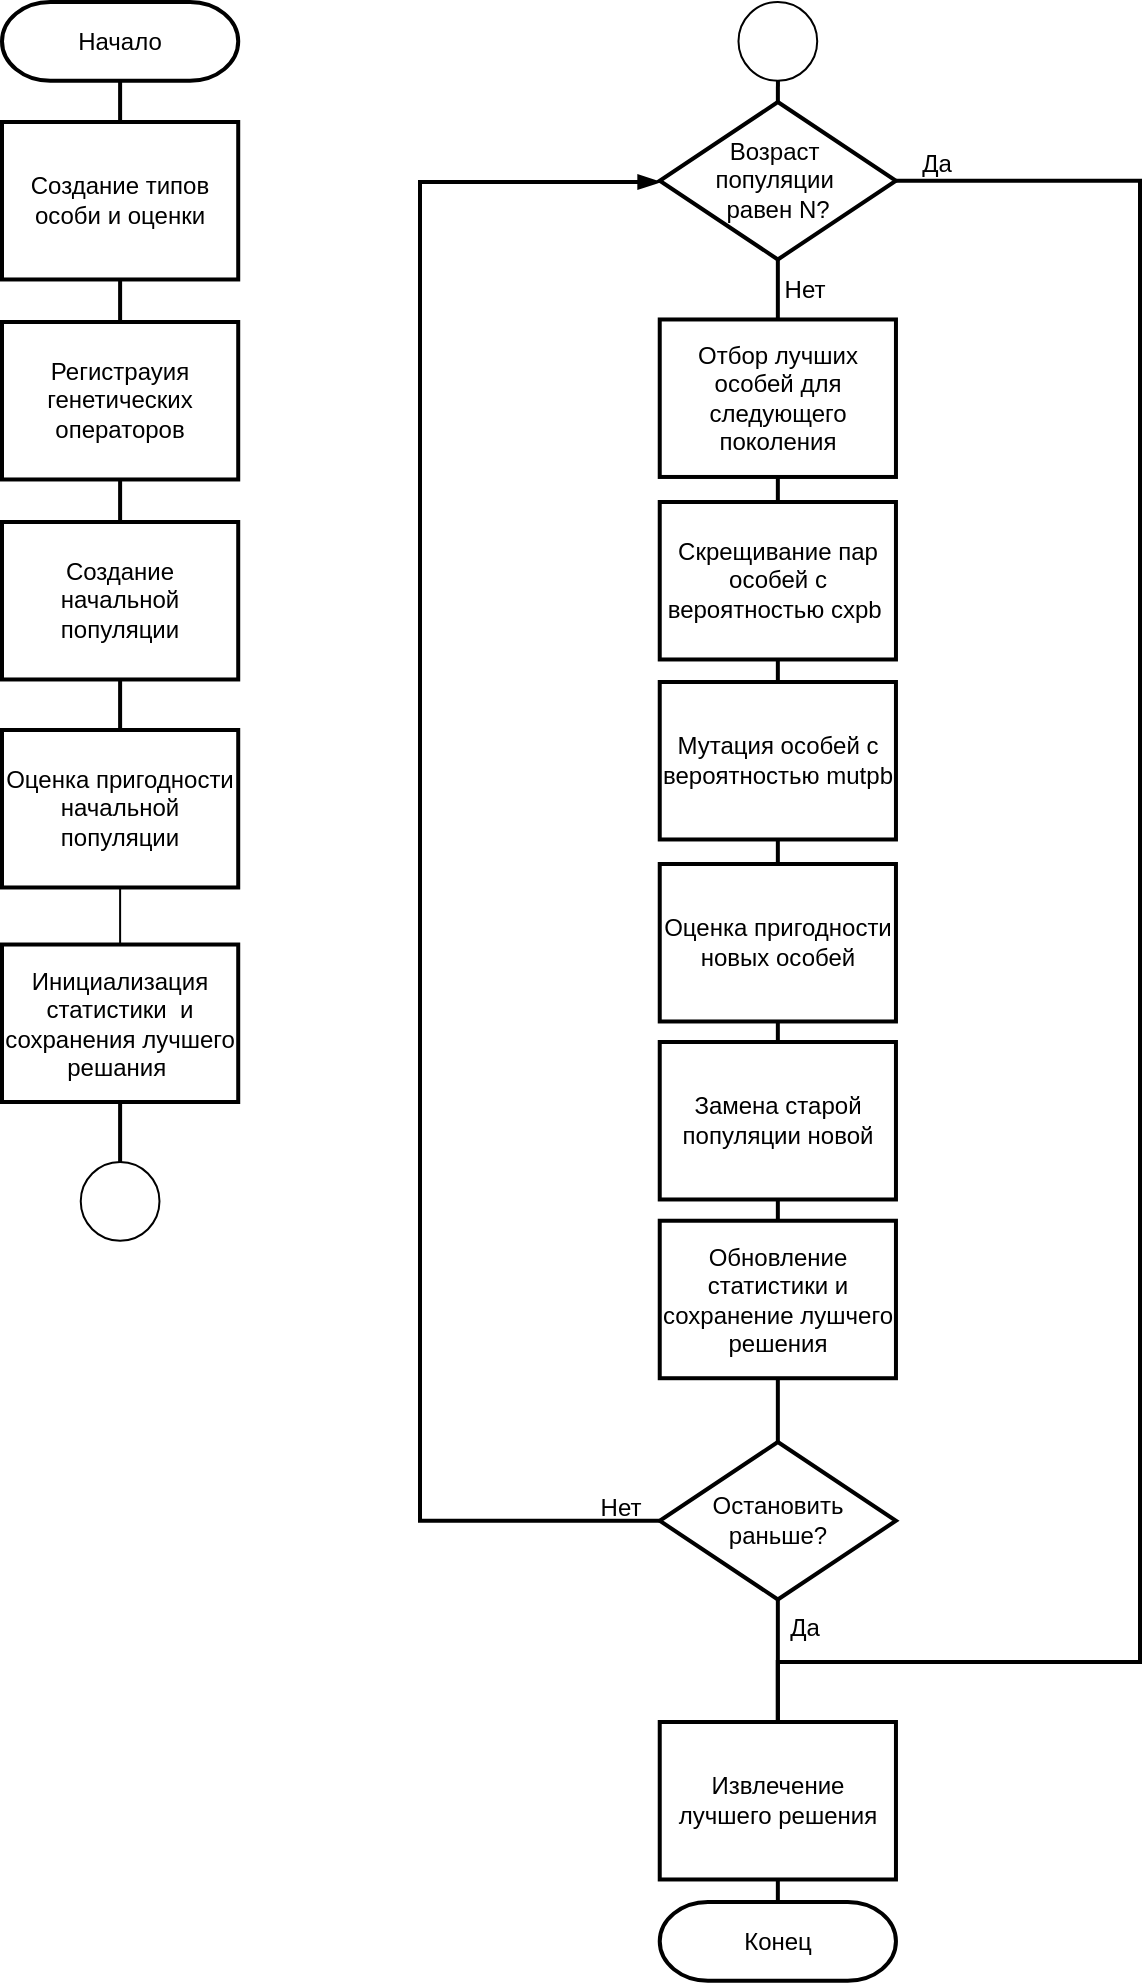 <mxfile>
    <diagram id="cA_NNs_CJCysyV5ECCQ1" name="Page-1">
        <mxGraphModel dx="-30" dy="1298" grid="1" gridSize="10" guides="1" tooltips="1" connect="1" arrows="1" fold="1" page="1" pageScale="1" pageWidth="827" pageHeight="1169" math="0" shadow="0">
            <root>
                <mxCell id="0"/>
                <mxCell id="1" parent="0"/>
                <mxCell id="160" style="edgeStyle=none;html=1;exitX=0.5;exitY=1;exitDx=0;exitDy=0;exitPerimeter=0;entryX=0.5;entryY=0;entryDx=0;entryDy=0;endArrow=none;endFill=0;strokeWidth=2;" parent="1" source="138" target="140" edge="1">
                    <mxGeometry relative="1" as="geometry"/>
                </mxCell>
                <mxCell id="138" value="&lt;div&gt;Начало&lt;/div&gt;" style="strokeWidth=2;html=1;shape=stencil(xVXBboMwDP0ajkxAtK49Tqw79rJJO7vUpVFDgpysdH+/0IBaoDCayyQO+Bne83NsJWCpPkCJQRJJKDBgb0GSfCIVXIJRZAObOTh4EbmwcuFq6ULQJWbGYScgDluBLqMNqSNWfGcaBi4PSNzUWbYOolf7Tf2wNFNSWhKupO5kbvKWDLi0/0ZnRxY9PTuZnyZ2UWkVCjRIHfRqbuOAIHn3VornKX14KHUdtbp/KX09rhT7Ka19uhf3xeKZHdx4GLsjt1zNPDAvuZb9cXdezRzIzXY3IsdSi4wtIEu3kB1zUt9yd7fIEurlHiTadKFOeK2+P99T/lsGweUNw8vycQagzL5QrwZqKFgTn0M4cx2SMlC3ocMvgHIMLU+4F5B3UrpCLG/g5uzvl7vwcNzr2TyKf7Tsc8aZUBonNsHigzm7oCPDydK9IpyY2j0Xwt1OYwsxILig7q68AL8=);whiteSpace=wrap;aspect=fixed;" parent="1" vertex="1">
                    <mxGeometry x="890" width="118.11" height="39.37" as="geometry"/>
                </mxCell>
                <mxCell id="139" value="&lt;div&gt;Конец&lt;/div&gt;" style="strokeWidth=2;html=1;shape=stencil(xVXBboMwDP0ajkxAtK49Tqw79rJJO7vUpVFDgpysdH+/0IBaoDCayyQO+Bne83NsJWCpPkCJQRJJKDBgb0GSfCIVXIJRZAObOTh4EbmwcuFq6ULQJWbGYScgDluBLqMNqSNWfGcaBi4PSNzUWbYOolf7Tf2wNFNSWhKupO5kbvKWDLi0/0ZnRxY9PTuZnyZ2UWkVCjRIHfRqbuOAIHn3VornKX14KHUdtbp/KX09rhT7Ka19uhf3xeKZHdx4GLsjt1zNPDAvuZb9cXdezRzIzXY3IsdSi4wtIEu3kB1zUt9yd7fIEurlHiTadKFOeK2+P99T/lsGweUNw8vycQagzL5QrwZqKFgTn0M4cx2SMlC3ocMvgHIMLU+4F5B3UrpCLG/g5uzvl7vwcNzr2TyKf7Tsc8aZUBonNsHigzm7oCPDydK9IpyY2j0Xwt1OYwsxILig7q68AL8=);whiteSpace=wrap;aspect=fixed;" parent="1" vertex="1">
                    <mxGeometry x="1218.87" y="950" width="118.11" height="39.37" as="geometry"/>
                </mxCell>
                <mxCell id="161" style="edgeStyle=none;html=1;exitX=0.5;exitY=1;exitDx=0;exitDy=0;entryX=0.5;entryY=0;entryDx=0;entryDy=0;endArrow=none;endFill=0;strokeWidth=2;" parent="1" source="140" target="141" edge="1">
                    <mxGeometry relative="1" as="geometry"/>
                </mxCell>
                <mxCell id="140" value="Создание типов особи и оценки" style="rounded=0;whiteSpace=wrap;html=1;aspect=fixed;strokeWidth=2;" parent="1" vertex="1">
                    <mxGeometry x="890" y="60.0" width="118.11" height="78.74" as="geometry"/>
                </mxCell>
                <mxCell id="162" style="edgeStyle=none;html=1;exitX=0.5;exitY=1;exitDx=0;exitDy=0;entryX=0.5;entryY=0;entryDx=0;entryDy=0;endArrow=none;endFill=0;strokeWidth=2;" parent="1" source="141" target="142" edge="1">
                    <mxGeometry relative="1" as="geometry"/>
                </mxCell>
                <mxCell id="141" value="Регистрауия генетических операторов" style="rounded=0;whiteSpace=wrap;html=1;aspect=fixed;strokeWidth=2;" parent="1" vertex="1">
                    <mxGeometry x="890" y="160" width="118.11" height="78.74" as="geometry"/>
                </mxCell>
                <mxCell id="163" style="edgeStyle=none;html=1;exitX=0.5;exitY=1;exitDx=0;exitDy=0;entryX=0.5;entryY=0;entryDx=0;entryDy=0;endArrow=none;endFill=0;strokeWidth=2;" parent="1" source="142" target="143" edge="1">
                    <mxGeometry relative="1" as="geometry"/>
                </mxCell>
                <mxCell id="142" value="Создание начальной популяции" style="rounded=0;whiteSpace=wrap;html=1;aspect=fixed;strokeWidth=2;" parent="1" vertex="1">
                    <mxGeometry x="890" y="260" width="118.11" height="78.74" as="geometry"/>
                </mxCell>
                <mxCell id="164" style="edgeStyle=none;html=1;exitX=0.5;exitY=1;exitDx=0;exitDy=0;endArrow=none;endFill=0;strokeWidth=2;entryX=0.5;entryY=0;entryDx=0;entryDy=0;" parent="1" source="184" target="178" edge="1">
                    <mxGeometry relative="1" as="geometry">
                        <mxPoint x="949.055" y="470" as="targetPoint"/>
                    </mxGeometry>
                </mxCell>
                <mxCell id="185" style="edgeStyle=none;html=1;exitX=0.5;exitY=1;exitDx=0;exitDy=0;endArrow=none;endFill=0;" edge="1" parent="1" source="143" target="184">
                    <mxGeometry relative="1" as="geometry"/>
                </mxCell>
                <mxCell id="143" value="Оценка пригодности начальной популяции" style="rounded=0;whiteSpace=wrap;html=1;aspect=fixed;strokeWidth=2;" parent="1" vertex="1">
                    <mxGeometry x="890" y="364" width="118.11" height="78.74" as="geometry"/>
                </mxCell>
                <mxCell id="157" style="edgeStyle=orthogonalEdgeStyle;html=1;exitX=1;exitY=0.5;exitDx=0;exitDy=0;entryX=0.5;entryY=0;entryDx=0;entryDy=0;rounded=0;curved=0;endArrow=none;endFill=0;strokeWidth=2;" parent="1" source="144" target="156" edge="1">
                    <mxGeometry relative="1" as="geometry">
                        <mxPoint x="1468.87" y="608.74" as="targetPoint"/>
                        <Array as="points">
                            <mxPoint x="1459" y="89"/>
                            <mxPoint x="1459" y="830"/>
                            <mxPoint x="1278" y="830"/>
                        </Array>
                    </mxGeometry>
                </mxCell>
                <mxCell id="166" style="edgeStyle=none;html=1;exitX=0.5;exitY=1;exitDx=0;exitDy=0;entryX=0.5;entryY=0;entryDx=0;entryDy=0;endArrow=none;endFill=0;strokeWidth=2;" parent="1" source="144" target="145" edge="1">
                    <mxGeometry relative="1" as="geometry"/>
                </mxCell>
                <mxCell id="144" value="Возраст&amp;nbsp;&lt;div&gt;популяции&amp;nbsp;&lt;/div&gt;&lt;div&gt;равен N?&lt;/div&gt;" style="rhombus;whiteSpace=wrap;html=1;aspect=fixed;strokeWidth=2;" parent="1" vertex="1">
                    <mxGeometry x="1218.87" y="50.0" width="118.11" height="78.74" as="geometry"/>
                </mxCell>
                <mxCell id="167" style="edgeStyle=none;html=1;exitX=0.5;exitY=1;exitDx=0;exitDy=0;entryX=0.5;entryY=0;entryDx=0;entryDy=0;endArrow=none;endFill=0;strokeWidth=2;" parent="1" source="145" target="147" edge="1">
                    <mxGeometry relative="1" as="geometry"/>
                </mxCell>
                <mxCell id="145" value="Отбор лучших особей для следующего поколения" style="rounded=0;whiteSpace=wrap;html=1;aspect=fixed;strokeWidth=2;" parent="1" vertex="1">
                    <mxGeometry x="1218.87" y="158.74" width="118.11" height="78.74" as="geometry"/>
                </mxCell>
                <mxCell id="168" style="edgeStyle=none;html=1;exitX=0.5;exitY=1;exitDx=0;exitDy=0;entryX=0.5;entryY=0;entryDx=0;entryDy=0;endArrow=none;endFill=0;strokeWidth=2;" parent="1" source="147" target="149" edge="1">
                    <mxGeometry relative="1" as="geometry"/>
                </mxCell>
                <mxCell id="147" value="Скрещивание пар особей с вероятностью cxpb&amp;nbsp;" style="rounded=0;whiteSpace=wrap;html=1;aspect=fixed;strokeWidth=2;" parent="1" vertex="1">
                    <mxGeometry x="1218.87" y="250" width="118.11" height="78.74" as="geometry"/>
                </mxCell>
                <mxCell id="169" style="edgeStyle=none;html=1;exitX=0.5;exitY=1;exitDx=0;exitDy=0;entryX=0.5;entryY=0;entryDx=0;entryDy=0;endArrow=none;endFill=0;strokeWidth=2;" parent="1" source="149" target="150" edge="1">
                    <mxGeometry relative="1" as="geometry"/>
                </mxCell>
                <mxCell id="149" value="Мутация особей с вероятностью mutpb" style="rounded=0;whiteSpace=wrap;html=1;aspect=fixed;strokeWidth=2;" parent="1" vertex="1">
                    <mxGeometry x="1218.87" y="340" width="118.11" height="78.74" as="geometry"/>
                </mxCell>
                <mxCell id="170" style="edgeStyle=none;html=1;exitX=0.5;exitY=1;exitDx=0;exitDy=0;entryX=0.5;entryY=0;entryDx=0;entryDy=0;endArrow=none;endFill=0;strokeWidth=2;" parent="1" source="150" target="151" edge="1">
                    <mxGeometry relative="1" as="geometry"/>
                </mxCell>
                <mxCell id="150" value="Оценка пригодности новых особей" style="rounded=0;whiteSpace=wrap;html=1;aspect=fixed;strokeWidth=2;" parent="1" vertex="1">
                    <mxGeometry x="1218.87" y="431" width="118.11" height="78.74" as="geometry"/>
                </mxCell>
                <mxCell id="171" style="edgeStyle=none;html=1;exitX=0.5;exitY=1;exitDx=0;exitDy=0;endArrow=none;endFill=0;strokeWidth=2;" parent="1" source="151" target="154" edge="1">
                    <mxGeometry relative="1" as="geometry"/>
                </mxCell>
                <mxCell id="151" value="Замена старой популяции новой" style="rounded=0;whiteSpace=wrap;html=1;aspect=fixed;strokeWidth=2;" parent="1" vertex="1">
                    <mxGeometry x="1218.87" y="520" width="118.11" height="78.74" as="geometry"/>
                </mxCell>
                <mxCell id="165" style="edgeStyle=none;html=1;entryX=0.5;entryY=0;entryDx=0;entryDy=0;endArrow=none;endFill=0;strokeWidth=2;" parent="1" target="144" edge="1">
                    <mxGeometry relative="1" as="geometry">
                        <mxPoint x="1278" y="30" as="sourcePoint"/>
                    </mxGeometry>
                </mxCell>
                <mxCell id="172" style="edgeStyle=none;html=1;exitX=0.5;exitY=1;exitDx=0;exitDy=0;entryX=0.5;entryY=0;entryDx=0;entryDy=0;endArrow=none;endFill=0;strokeWidth=2;" parent="1" source="154" target="155" edge="1">
                    <mxGeometry relative="1" as="geometry"/>
                </mxCell>
                <mxCell id="154" value="Обновление статистики и сохранение лушчего решения" style="rounded=0;whiteSpace=wrap;html=1;aspect=fixed;strokeWidth=2;" parent="1" vertex="1">
                    <mxGeometry x="1218.87" y="609.37" width="118.11" height="78.74" as="geometry"/>
                </mxCell>
                <mxCell id="158" style="edgeStyle=none;html=1;exitX=0.5;exitY=1;exitDx=0;exitDy=0;entryX=0.5;entryY=0;entryDx=0;entryDy=0;endArrow=none;endFill=0;strokeWidth=2;" parent="1" source="155" target="156" edge="1">
                    <mxGeometry relative="1" as="geometry">
                        <mxPoint x="1298.87" y="1069.311" as="targetPoint"/>
                    </mxGeometry>
                </mxCell>
                <mxCell id="159" style="edgeStyle=orthogonalEdgeStyle;html=1;exitX=0;exitY=0.5;exitDx=0;exitDy=0;entryX=0;entryY=0.5;entryDx=0;entryDy=0;rounded=0;strokeWidth=2;endArrow=blockThin;endFill=1;" parent="1" source="155" target="144" edge="1">
                    <mxGeometry relative="1" as="geometry">
                        <mxPoint x="1078.87" y="848.74" as="targetPoint"/>
                        <Array as="points">
                            <mxPoint x="1099" y="759"/>
                            <mxPoint x="1099" y="90"/>
                            <mxPoint x="1219" y="90"/>
                        </Array>
                    </mxGeometry>
                </mxCell>
                <mxCell id="155" value="Остановить раньше?" style="rhombus;whiteSpace=wrap;html=1;aspect=fixed;strokeWidth=2;" parent="1" vertex="1">
                    <mxGeometry x="1218.87" y="720" width="118.11" height="78.74" as="geometry"/>
                </mxCell>
                <mxCell id="156" value="Извлечение лучшего решения" style="rounded=0;whiteSpace=wrap;html=1;aspect=fixed;strokeWidth=2;" parent="1" vertex="1">
                    <mxGeometry x="1218.87" y="860" width="118.11" height="78.74" as="geometry"/>
                </mxCell>
                <mxCell id="173" style="edgeStyle=none;html=1;exitX=0.5;exitY=1;exitDx=0;exitDy=0;entryX=0.5;entryY=0;entryDx=0;entryDy=0;entryPerimeter=0;endArrow=none;endFill=0;strokeWidth=2;" parent="1" source="156" target="139" edge="1">
                    <mxGeometry relative="1" as="geometry"/>
                </mxCell>
                <mxCell id="174" value="Нет" style="text;html=1;align=center;verticalAlign=middle;resizable=0;points=[];autosize=1;strokeColor=none;fillColor=none;" vertex="1" parent="1">
                    <mxGeometry x="1178.87" y="737.74" width="40" height="30" as="geometry"/>
                </mxCell>
                <mxCell id="175" value="Да" style="text;html=1;align=center;verticalAlign=middle;resizable=0;points=[];autosize=1;strokeColor=none;fillColor=none;" vertex="1" parent="1">
                    <mxGeometry x="1270.87" y="798.48" width="40" height="30" as="geometry"/>
                </mxCell>
                <mxCell id="176" value="Да" style="text;html=1;align=center;verticalAlign=middle;resizable=0;points=[];autosize=1;strokeColor=none;fillColor=none;" vertex="1" parent="1">
                    <mxGeometry x="1336.98" y="66" width="40" height="30" as="geometry"/>
                </mxCell>
                <mxCell id="177" value="Нет" style="text;html=1;align=center;verticalAlign=middle;resizable=0;points=[];autosize=1;strokeColor=none;fillColor=none;" vertex="1" parent="1">
                    <mxGeometry x="1271.0" y="128.74" width="40" height="30" as="geometry"/>
                </mxCell>
                <mxCell id="178" value="" style="ellipse;whiteSpace=wrap;html=1;aspect=fixed;" vertex="1" parent="1">
                    <mxGeometry x="929.37" y="580" width="39.37" height="39.37" as="geometry"/>
                </mxCell>
                <mxCell id="179" value="" style="ellipse;whiteSpace=wrap;html=1;aspect=fixed;" vertex="1" parent="1">
                    <mxGeometry x="1258.24" width="39.37" height="39.37" as="geometry"/>
                </mxCell>
                <mxCell id="184" value="Инициализация статистики&amp;nbsp; и сохранения лучшего решания&amp;nbsp;" style="rounded=0;whiteSpace=wrap;html=1;aspect=fixed;strokeWidth=2;" vertex="1" parent="1">
                    <mxGeometry x="890.0" y="471.26" width="118.11" height="78.74" as="geometry"/>
                </mxCell>
            </root>
        </mxGraphModel>
    </diagram>
</mxfile>